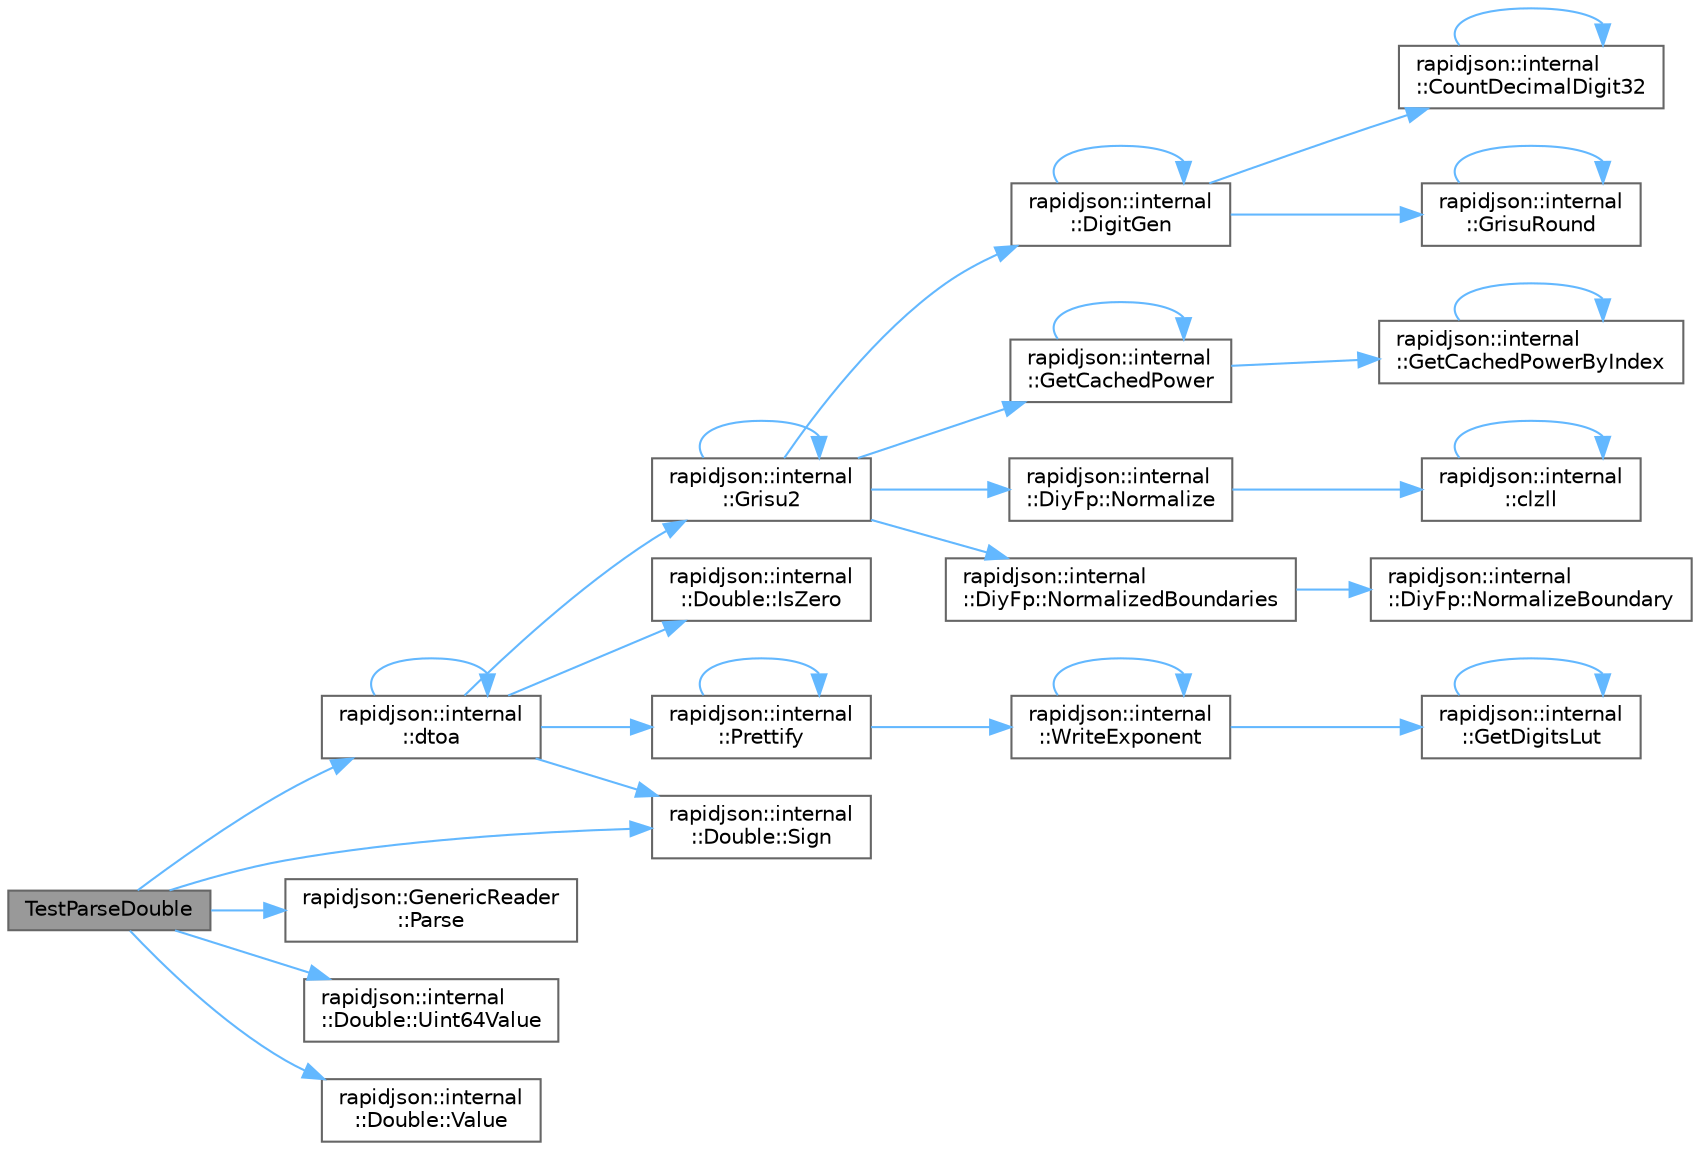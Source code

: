 digraph "TestParseDouble"
{
 // LATEX_PDF_SIZE
  bgcolor="transparent";
  edge [fontname=Helvetica,fontsize=10,labelfontname=Helvetica,labelfontsize=10];
  node [fontname=Helvetica,fontsize=10,shape=box,height=0.2,width=0.4];
  rankdir="LR";
  Node1 [id="Node000001",label="TestParseDouble",height=0.2,width=0.4,color="gray40", fillcolor="grey60", style="filled", fontcolor="black",tooltip=" "];
  Node1 -> Node2 [id="edge1_Node000001_Node000002",color="steelblue1",style="solid",tooltip=" "];
  Node2 [id="Node000002",label="rapidjson::internal\l::dtoa",height=0.2,width=0.4,color="grey40", fillcolor="white", style="filled",URL="$namespacerapidjson_1_1internal.html#ad4643010a6dba320a2c372c75c0b0f2b",tooltip=" "];
  Node2 -> Node2 [id="edge2_Node000002_Node000002",color="steelblue1",style="solid",tooltip=" "];
  Node2 -> Node3 [id="edge3_Node000002_Node000003",color="steelblue1",style="solid",tooltip=" "];
  Node3 [id="Node000003",label="rapidjson::internal\l::Grisu2",height=0.2,width=0.4,color="grey40", fillcolor="white", style="filled",URL="$namespacerapidjson_1_1internal.html#a74828fd6e9a874421231ef346b1126f3",tooltip=" "];
  Node3 -> Node4 [id="edge4_Node000003_Node000004",color="steelblue1",style="solid",tooltip=" "];
  Node4 [id="Node000004",label="rapidjson::internal\l::DigitGen",height=0.2,width=0.4,color="grey40", fillcolor="white", style="filled",URL="$namespacerapidjson_1_1internal.html#a6ba68d7defea7ccc4f8aa2feeafeccde",tooltip=" "];
  Node4 -> Node5 [id="edge5_Node000004_Node000005",color="steelblue1",style="solid",tooltip=" "];
  Node5 [id="Node000005",label="rapidjson::internal\l::CountDecimalDigit32",height=0.2,width=0.4,color="grey40", fillcolor="white", style="filled",URL="$namespacerapidjson_1_1internal.html#ace8d1c16dab8600e0641c4fb6c81aff7",tooltip=" "];
  Node5 -> Node5 [id="edge6_Node000005_Node000005",color="steelblue1",style="solid",tooltip=" "];
  Node4 -> Node4 [id="edge7_Node000004_Node000004",color="steelblue1",style="solid",tooltip=" "];
  Node4 -> Node6 [id="edge8_Node000004_Node000006",color="steelblue1",style="solid",tooltip=" "];
  Node6 [id="Node000006",label="rapidjson::internal\l::GrisuRound",height=0.2,width=0.4,color="grey40", fillcolor="white", style="filled",URL="$namespacerapidjson_1_1internal.html#a7d7397686d2c8c57cf11d9afae17bb4d",tooltip=" "];
  Node6 -> Node6 [id="edge9_Node000006_Node000006",color="steelblue1",style="solid",tooltip=" "];
  Node3 -> Node7 [id="edge10_Node000003_Node000007",color="steelblue1",style="solid",tooltip=" "];
  Node7 [id="Node000007",label="rapidjson::internal\l::GetCachedPower",height=0.2,width=0.4,color="grey40", fillcolor="white", style="filled",URL="$namespacerapidjson_1_1internal.html#a7c58ee2ca622624367808fa3a40dc9e3",tooltip=" "];
  Node7 -> Node7 [id="edge11_Node000007_Node000007",color="steelblue1",style="solid",tooltip=" "];
  Node7 -> Node8 [id="edge12_Node000007_Node000008",color="steelblue1",style="solid",tooltip=" "];
  Node8 [id="Node000008",label="rapidjson::internal\l::GetCachedPowerByIndex",height=0.2,width=0.4,color="grey40", fillcolor="white", style="filled",URL="$namespacerapidjson_1_1internal.html#a25a77e349cce869daae13c1bdd058d4a",tooltip=" "];
  Node8 -> Node8 [id="edge13_Node000008_Node000008",color="steelblue1",style="solid",tooltip=" "];
  Node3 -> Node3 [id="edge14_Node000003_Node000003",color="steelblue1",style="solid",tooltip=" "];
  Node3 -> Node9 [id="edge15_Node000003_Node000009",color="steelblue1",style="solid",tooltip=" "];
  Node9 [id="Node000009",label="rapidjson::internal\l::DiyFp::Normalize",height=0.2,width=0.4,color="grey40", fillcolor="white", style="filled",URL="$structrapidjson_1_1internal_1_1_diy_fp.html#aa20a0598c891880ee34e8dca914f0117",tooltip=" "];
  Node9 -> Node10 [id="edge16_Node000009_Node000010",color="steelblue1",style="solid",tooltip=" "];
  Node10 [id="Node000010",label="rapidjson::internal\l::clzll",height=0.2,width=0.4,color="grey40", fillcolor="white", style="filled",URL="$namespacerapidjson_1_1internal.html#a38324bed779bdf6a285676fc7d4f73b0",tooltip=" "];
  Node10 -> Node10 [id="edge17_Node000010_Node000010",color="steelblue1",style="solid",tooltip=" "];
  Node3 -> Node11 [id="edge18_Node000003_Node000011",color="steelblue1",style="solid",tooltip=" "];
  Node11 [id="Node000011",label="rapidjson::internal\l::DiyFp::NormalizedBoundaries",height=0.2,width=0.4,color="grey40", fillcolor="white", style="filled",URL="$structrapidjson_1_1internal_1_1_diy_fp.html#ab1a90e2dfc01d7ac05a08c7661635b84",tooltip=" "];
  Node11 -> Node12 [id="edge19_Node000011_Node000012",color="steelblue1",style="solid",tooltip=" "];
  Node12 [id="Node000012",label="rapidjson::internal\l::DiyFp::NormalizeBoundary",height=0.2,width=0.4,color="grey40", fillcolor="white", style="filled",URL="$structrapidjson_1_1internal_1_1_diy_fp.html#a974e356bbf967c43504e796628e61dc4",tooltip=" "];
  Node2 -> Node13 [id="edge20_Node000002_Node000013",color="steelblue1",style="solid",tooltip=" "];
  Node13 [id="Node000013",label="rapidjson::internal\l::Double::IsZero",height=0.2,width=0.4,color="grey40", fillcolor="white", style="filled",URL="$classrapidjson_1_1internal_1_1_double.html#a5f8ef8b899b1c8ff33ba4c78ecaf85ba",tooltip=" "];
  Node2 -> Node14 [id="edge21_Node000002_Node000014",color="steelblue1",style="solid",tooltip=" "];
  Node14 [id="Node000014",label="rapidjson::internal\l::Prettify",height=0.2,width=0.4,color="grey40", fillcolor="white", style="filled",URL="$namespacerapidjson_1_1internal.html#a6364424712ff1513e0e25b9358779234",tooltip=" "];
  Node14 -> Node14 [id="edge22_Node000014_Node000014",color="steelblue1",style="solid",tooltip=" "];
  Node14 -> Node15 [id="edge23_Node000014_Node000015",color="steelblue1",style="solid",tooltip=" "];
  Node15 [id="Node000015",label="rapidjson::internal\l::WriteExponent",height=0.2,width=0.4,color="grey40", fillcolor="white", style="filled",URL="$namespacerapidjson_1_1internal.html#a883530cef07227787d609657d7ce65fd",tooltip=" "];
  Node15 -> Node16 [id="edge24_Node000015_Node000016",color="steelblue1",style="solid",tooltip=" "];
  Node16 [id="Node000016",label="rapidjson::internal\l::GetDigitsLut",height=0.2,width=0.4,color="grey40", fillcolor="white", style="filled",URL="$namespacerapidjson_1_1internal.html#a33f97e7aea2562cef2b77acfa61e63ed",tooltip=" "];
  Node16 -> Node16 [id="edge25_Node000016_Node000016",color="steelblue1",style="solid",tooltip=" "];
  Node15 -> Node15 [id="edge26_Node000015_Node000015",color="steelblue1",style="solid",tooltip=" "];
  Node2 -> Node17 [id="edge27_Node000002_Node000017",color="steelblue1",style="solid",tooltip=" "];
  Node17 [id="Node000017",label="rapidjson::internal\l::Double::Sign",height=0.2,width=0.4,color="grey40", fillcolor="white", style="filled",URL="$classrapidjson_1_1internal_1_1_double.html#a48bc9da5e0a79c25f107faefd3607125",tooltip=" "];
  Node1 -> Node18 [id="edge28_Node000001_Node000018",color="steelblue1",style="solid",tooltip=" "];
  Node18 [id="Node000018",label="rapidjson::GenericReader\l::Parse",height=0.2,width=0.4,color="grey40", fillcolor="white", style="filled",URL="$classrapidjson_1_1_generic_reader.html#ac9c540b77de19661f6f45e04b9b0937b",tooltip="Parse JSON text."];
  Node1 -> Node17 [id="edge29_Node000001_Node000017",color="steelblue1",style="solid",tooltip=" "];
  Node1 -> Node19 [id="edge30_Node000001_Node000019",color="steelblue1",style="solid",tooltip=" "];
  Node19 [id="Node000019",label="rapidjson::internal\l::Double::Uint64Value",height=0.2,width=0.4,color="grey40", fillcolor="white", style="filled",URL="$classrapidjson_1_1internal_1_1_double.html#af193524f8f31ea11dca828e3df192e74",tooltip=" "];
  Node1 -> Node20 [id="edge31_Node000001_Node000020",color="steelblue1",style="solid",tooltip=" "];
  Node20 [id="Node000020",label="rapidjson::internal\l::Double::Value",height=0.2,width=0.4,color="grey40", fillcolor="white", style="filled",URL="$classrapidjson_1_1internal_1_1_double.html#ab2f141d811565e1a4a3c4d3ec6390981",tooltip=" "];
}

